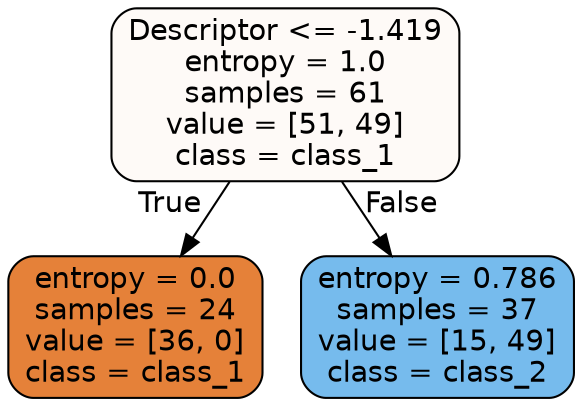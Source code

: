 digraph Tree {
node [shape=box, style="filled, rounded", color="black", fontname="helvetica"] ;
edge [fontname="helvetica"] ;
0 [label="Descriptor <= -1.419\nentropy = 1.0\nsamples = 61\nvalue = [51, 49]\nclass = class_1", fillcolor="#fefaf7"] ;
1 [label="entropy = 0.0\nsamples = 24\nvalue = [36, 0]\nclass = class_1", fillcolor="#e58139"] ;
0 -> 1 [labeldistance=2.5, labelangle=45, headlabel="True"] ;
2 [label="entropy = 0.786\nsamples = 37\nvalue = [15, 49]\nclass = class_2", fillcolor="#76bbed"] ;
0 -> 2 [labeldistance=2.5, labelangle=-45, headlabel="False"] ;
}